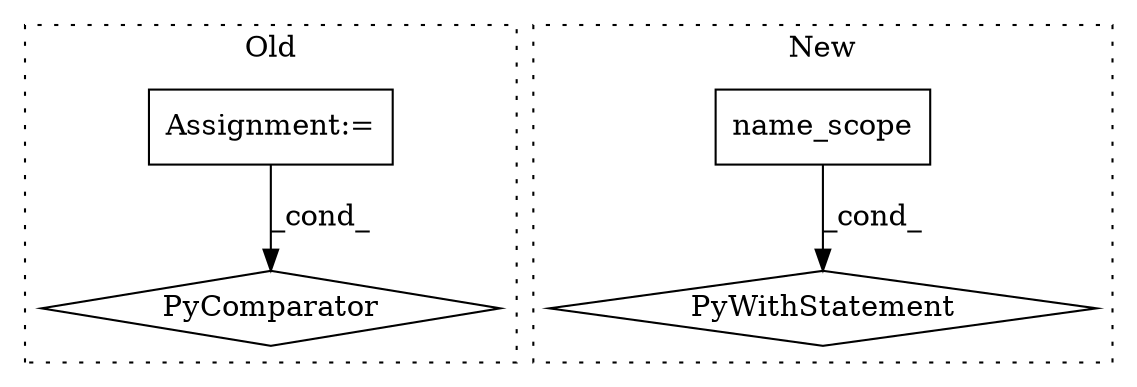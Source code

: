 digraph G {
subgraph cluster0 {
1 [label="PyComparator" a="113" s="6427" l="47" shape="diamond"];
4 [label="Assignment:=" a="7" s="6427" l="47" shape="box"];
label = "Old";
style="dotted";
}
subgraph cluster1 {
2 [label="name_scope" a="32" s="6551,6574" l="11,1" shape="box"];
3 [label="PyWithStatement" a="104" s="6530,6575" l="10,2" shape="diamond"];
label = "New";
style="dotted";
}
2 -> 3 [label="_cond_"];
4 -> 1 [label="_cond_"];
}